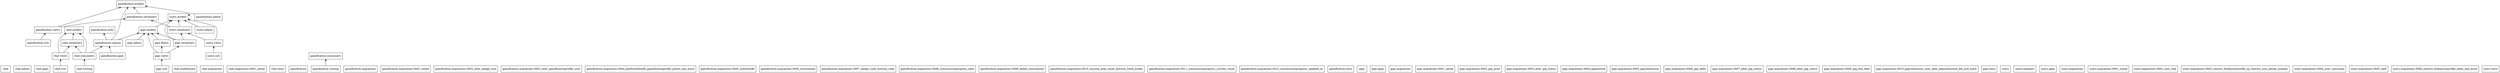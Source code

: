 digraph "packages_MyModels" {
rankdir=BT
charset="utf-8"
"chat" [color="black", label=<chat>, shape="box", style="solid"];
"chat.admin" [color="black", label=<chat.admin>, shape="box", style="solid"];
"chat.apps" [color="black", label=<chat.apps>, shape="box", style="solid"];
"chat.consumers" [color="black", label=<chat.consumers>, shape="box", style="solid"];
"chat.middleware" [color="black", label=<chat.middleware>, shape="box", style="solid"];
"chat.migrations" [color="black", label=<chat.migrations>, shape="box", style="solid"];
"chat.migrations.0001_initial" [color="black", label=<chat.migrations.0001_initial>, shape="box", style="solid"];
"chat.models" [color="black", label=<chat.models>, shape="box", style="solid"];
"chat.routing" [color="black", label=<chat.routing>, shape="box", style="solid"];
"chat.serializers" [color="black", label=<chat.serializers>, shape="box", style="solid"];
"chat.tests" [color="black", label=<chat.tests>, shape="box", style="solid"];
"chat.urls" [color="black", label=<chat.urls>, shape="box", style="solid"];
"chat.views" [color="black", label=<chat.views>, shape="box", style="solid"];
"gamification" [color="black", label=<gamification>, shape="box", style="solid"];
"gamification.admin" [color="black", label=<gamification.admin>, shape="box", style="solid"];
"gamification.apps" [color="black", label=<gamification.apps>, shape="box", style="solid"];
"gamification.consumers" [color="black", label=<gamification.consumers>, shape="box", style="solid"];
"gamification.migrations" [color="black", label=<gamification.migrations>, shape="box", style="solid"];
"gamification.migrations.0001_initial" [color="black", label=<gamification.migrations.0001_initial>, shape="box", style="solid"];
"gamification.migrations.0002_alter_badge_icon" [color="black", label=<gamification.migrations.0002_alter_badge_icon>, shape="box", style="solid"];
"gamification.migrations.0003_alter_gamificationprofile_user" [color="black", label=<gamification.migrations.0003_alter_gamificationprofile_user>, shape="box", style="solid"];
"gamification.migrations.0004_platformbenefit_gamificationprofile_points_and_more" [color="black", label=<gamification.migrations.0004_platformbenefit_gamificationprofile_points_and_more>, shape="box", style="solid"];
"gamification.migrations.0005_userbenefit" [color="black", label=<gamification.migrations.0005_userbenefit>, shape="box", style="solid"];
"gamification.migrations.0006_tournament" [color="black", label=<gamification.migrations.0006_tournament>, shape="box", style="solid"];
"gamification.migrations.0007_badge_code_mission_code" [color="black", label=<gamification.migrations.0007_badge_code_mission_code>, shape="box", style="solid"];
"gamification.migrations.0008_usermissionprogress_seen" [color="black", label=<gamification.migrations.0008_usermissionprogress_seen>, shape="box", style="solid"];
"gamification.migrations.0009_delete_tournament" [color="black", label=<gamification.migrations.0009_delete_tournament>, shape="box", style="solid"];
"gamification.migrations.0010_mission_goal_count_mission_track_model" [color="black", label=<gamification.migrations.0010_mission_goal_count_mission_track_model>, shape="box", style="solid"];
"gamification.migrations.0011_usermissionprogress_current_count" [color="black", label=<gamification.migrations.0011_usermissionprogress_current_count>, shape="box", style="solid"];
"gamification.migrations.0012_usermissionprogress_updated_at" [color="black", label=<gamification.migrations.0012_usermissionprogress_updated_at>, shape="box", style="solid"];
"gamification.models" [color="black", label=<gamification.models>, shape="box", style="solid"];
"gamification.routing" [color="black", label=<gamification.routing>, shape="box", style="solid"];
"gamification.serializers" [color="black", label=<gamification.serializers>, shape="box", style="solid"];
"gamification.signals" [color="black", label=<gamification.signals>, shape="box", style="solid"];
"gamification.tests" [color="black", label=<gamification.tests>, shape="box", style="solid"];
"gamification.urls" [color="black", label=<gamification.urls>, shape="box", style="solid"];
"gamification.utils" [color="black", label=<gamification.utils>, shape="box", style="solid"];
"gamification.views" [color="black", label=<gamification.views>, shape="box", style="solid"];
"gigs" [color="black", label=<gigs>, shape="box", style="solid"];
"gigs.admin" [color="black", label=<gigs.admin>, shape="box", style="solid"];
"gigs.apps" [color="black", label=<gigs.apps>, shape="box", style="solid"];
"gigs.filters" [color="black", label=<gigs.filters>, shape="box", style="solid"];
"gigs.migrations" [color="black", label=<gigs.migrations>, shape="box", style="solid"];
"gigs.migrations.0001_initial" [color="black", label=<gigs.migrations.0001_initial>, shape="box", style="solid"];
"gigs.migrations.0002_gig_price" [color="black", label=<gigs.migrations.0002_gig_price>, shape="box", style="solid"];
"gigs.migrations.0003_alter_gig_status" [color="black", label=<gigs.migrations.0003_alter_gig_status>, shape="box", style="solid"];
"gigs.migrations.0004_application" [color="black", label=<gigs.migrations.0004_application>, shape="box", style="solid"];
"gigs.migrations.0005_gigsubmission" [color="black", label=<gigs.migrations.0005_gigsubmission>, shape="box", style="solid"];
"gigs.migrations.0006_gig_skills" [color="black", label=<gigs.migrations.0006_gig_skills>, shape="box", style="solid"];
"gigs.migrations.0007_alter_gig_status" [color="black", label=<gigs.migrations.0007_alter_gig_status>, shape="box", style="solid"];
"gigs.migrations.0008_alter_gig_status" [color="black", label=<gigs.migrations.0008_alter_gig_status>, shape="box", style="solid"];
"gigs.migrations.0009_gig_due_date" [color="black", label=<gigs.migrations.0009_gig_due_date>, shape="box", style="solid"];
"gigs.migrations.0010_gigsubmission_user_alter_gigsubmission_file_and_more" [color="black", label=<gigs.migrations.0010_gigsubmission_user_alter_gigsubmission_file_and_more>, shape="box", style="solid"];
"gigs.models" [color="black", label=<gigs.models>, shape="box", style="solid"];
"gigs.serializers" [color="black", label=<gigs.serializers>, shape="box", style="solid"];
"gigs.tests" [color="black", label=<gigs.tests>, shape="box", style="solid"];
"gigs.urls" [color="black", label=<gigs.urls>, shape="box", style="solid"];
"gigs.views" [color="black", label=<gigs.views>, shape="box", style="solid"];
"users" [color="black", label=<users>, shape="box", style="solid"];
"users.adapters" [color="black", label=<users.adapters>, shape="box", style="solid"];
"users.admin" [color="black", label=<users.admin>, shape="box", style="solid"];
"users.apps" [color="black", label=<users.apps>, shape="box", style="solid"];
"users.migrations" [color="black", label=<users.migrations>, shape="box", style="solid"];
"users.migrations.0001_initial" [color="black", label=<users.migrations.0001_initial>, shape="box", style="solid"];
"users.migrations.0002_user_role" [color="black", label=<users.migrations.0002_user_role>, shape="box", style="solid"];
"users.migrations.0003_remove_freelancerprofile_xp_remove_user_phone_number" [color="black", label=<users.migrations.0003_remove_freelancerprofile_xp_remove_user_phone_number>, shape="box", style="solid"];
"users.migrations.0004_user_username" [color="black", label=<users.migrations.0004_user_username>, shape="box", style="solid"];
"users.migrations.0005_skill" [color="black", label=<users.migrations.0005_skill>, shape="box", style="solid"];
"users.migrations.0006_remove_freelancerprofile_skills_and_more" [color="black", label=<users.migrations.0006_remove_freelancerprofile_skills_and_more>, shape="box", style="solid"];
"users.models" [color="black", label=<users.models>, shape="box", style="solid"];
"users.serializers" [color="black", label=<users.serializers>, shape="box", style="solid"];
"users.tests" [color="black", label=<users.tests>, shape="box", style="solid"];
"users.urls" [color="black", label=<users.urls>, shape="box", style="solid"];
"users.views" [color="black", label=<users.views>, shape="box", style="solid"];
"chat.consumers" -> "chat.models" [arrowhead="open", arrowtail="none"];
"chat.consumers" -> "chat.serializers" [arrowhead="open", arrowtail="none"];
"chat.consumers" -> "gamification.signals" [arrowhead="open", arrowtail="none"];
"chat.routing" -> "chat.consumers" [arrowhead="open", arrowtail="none"];
"chat.serializers" -> "chat.models" [arrowhead="open", arrowtail="none"];
"chat.urls" -> "chat.views" [arrowhead="open", arrowtail="none"];
"chat.views" -> "chat.models" [arrowhead="open", arrowtail="none"];
"chat.views" -> "chat.serializers" [arrowhead="open", arrowtail="none"];
"gamification.admin" -> "gamification.models" [arrowhead="open", arrowtail="none"];
"gamification.apps" -> "gamification.signals" [arrowhead="open", arrowtail="none"];
"gamification.routing" -> "gamification.consumers" [arrowhead="open", arrowtail="none"];
"gamification.serializers" -> "gamification.models" [arrowhead="open", arrowtail="none"];
"gamification.signals" -> "gamification.models" [arrowhead="open", arrowtail="none"];
"gamification.signals" -> "gamification.utils" [arrowhead="open", arrowtail="none"];
"gamification.signals" -> "gigs.models" [arrowhead="open", arrowtail="none"];
"gamification.urls" -> "gamification.views" [arrowhead="open", arrowtail="none"];
"gamification.views" -> "gamification.models" [arrowhead="open", arrowtail="none"];
"gamification.views" -> "gamification.serializers" [arrowhead="open", arrowtail="none"];
"gigs.admin" -> "gigs.models" [arrowhead="open", arrowtail="none"];
"gigs.filters" -> "gigs.models" [arrowhead="open", arrowtail="none"];
"gigs.models" -> "users.models" [arrowhead="open", arrowtail="none"];
"gigs.serializers" -> "gigs.models" [arrowhead="open", arrowtail="none"];
"gigs.serializers" -> "users.models" [arrowhead="open", arrowtail="none"];
"gigs.serializers" -> "users.serializers" [arrowhead="open", arrowtail="none"];
"gigs.urls" -> "gigs.views" [arrowhead="open", arrowtail="none"];
"gigs.views" -> "gigs.filters" [arrowhead="open", arrowtail="none"];
"gigs.views" -> "gigs.models" [arrowhead="open", arrowtail="none"];
"gigs.views" -> "gigs.serializers" [arrowhead="open", arrowtail="none"];
"users.admin" -> "users.models" [arrowhead="open", arrowtail="none"];
"users.serializers" -> "gamification.serializers" [arrowhead="open", arrowtail="none"];
"users.serializers" -> "users.models" [arrowhead="open", arrowtail="none"];
"users.urls" -> "users.views" [arrowhead="open", arrowtail="none"];
"users.views" -> "users.models" [arrowhead="open", arrowtail="none"];
"users.views" -> "users.serializers" [arrowhead="open", arrowtail="none"];
"users.models" -> "users.models" [arrowhead="open", arrowtail="none", style="dashed"];
}
